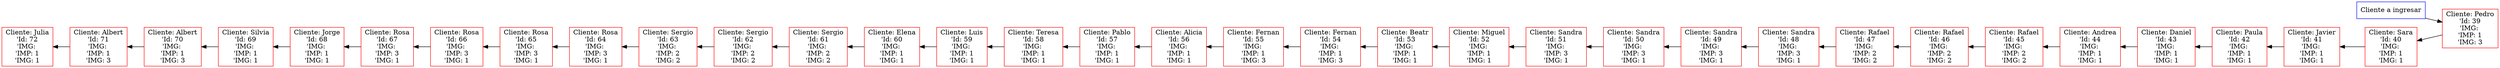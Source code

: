  digraph G {
 rankdir=LR;
 inicio [label="Cliente a ingresar", color="blue", shape="rectangle"];
 node39 [label="Cliente: Pedro\n'Id: 39\n'IMG: \n'IMP: 1\n'IMG: 3", color="red", shape="rectangle"];
 node40 -> node39 [dir="back"];
 node40 [label="Cliente: Sara\n'Id: 40\n'IMG: \n'IMP: 1\n'IMG: 1", color="red", shape="rectangle"];
 node41 -> node40 [dir="back"];
 node41 [label="Cliente: Javier\n'Id: 41\n'IMG: \n'IMP: 1\n'IMG: 1", color="red", shape="rectangle"];
 node42 -> node41 [dir="back"];
 node42 [label="Cliente: Paula\n'Id: 42\n'IMG: \n'IMP: 1\n'IMG: 1", color="red", shape="rectangle"];
 node43 -> node42 [dir="back"];
 node43 [label="Cliente: Daniel\n'Id: 43\n'IMG: \n'IMP: 1\n'IMG: 1", color="red", shape="rectangle"];
 node44 -> node43 [dir="back"];
 node44 [label="Cliente: Andrea\n'Id: 44\n'IMG: \n'IMP: 1\n'IMG: 1", color="red", shape="rectangle"];
 node45 -> node44 [dir="back"];
 node45 [label="Cliente: Rafael\n'Id: 45\n'IMG: \n'IMP: 2\n'IMG: 2", color="red", shape="rectangle"];
 node46 -> node45 [dir="back"];
 node46 [label="Cliente: Rafael\n'Id: 46\n'IMG: \n'IMP: 2\n'IMG: 2", color="red", shape="rectangle"];
 node47 -> node46 [dir="back"];
 node47 [label="Cliente: Rafael\n'Id: 47\n'IMG: \n'IMP: 2\n'IMG: 2", color="red", shape="rectangle"];
 node48 -> node47 [dir="back"];
 node48 [label="Cliente: Sandra\n'Id: 48\n'IMG: \n'IMP: 3\n'IMG: 1", color="red", shape="rectangle"];
 node49 -> node48 [dir="back"];
 node49 [label="Cliente: Sandra\n'Id: 49\n'IMG: \n'IMP: 3\n'IMG: 1", color="red", shape="rectangle"];
 node50 -> node49 [dir="back"];
 node50 [label="Cliente: Sandra\n'Id: 50\n'IMG: \n'IMP: 3\n'IMG: 1", color="red", shape="rectangle"];
 node51 -> node50 [dir="back"];
 node51 [label="Cliente: Sandra\n'Id: 51\n'IMG: \n'IMP: 3\n'IMG: 1", color="red", shape="rectangle"];
 node52 -> node51 [dir="back"];
 node52 [label="Cliente: Miguel\n'Id: 52\n'IMG: \n'IMP: 1\n'IMG: 1", color="red", shape="rectangle"];
 node53 -> node52 [dir="back"];
 node53 [label="Cliente: Beatr\n'Id: 53\n'IMG: \n'IMP: 1\n'IMG: 1", color="red", shape="rectangle"];
 node54 -> node53 [dir="back"];
 node54 [label="Cliente: Fernan\n'Id: 54\n'IMG: \n'IMP: 1\n'IMG: 3", color="red", shape="rectangle"];
 node55 -> node54 [dir="back"];
 node55 [label="Cliente: Fernan\n'Id: 55\n'IMG: \n'IMP: 1\n'IMG: 3", color="red", shape="rectangle"];
 node56 -> node55 [dir="back"];
 node56 [label="Cliente: Alicia\n'Id: 56\n'IMG: \n'IMP: 1\n'IMG: 1", color="red", shape="rectangle"];
 node57 -> node56 [dir="back"];
 node57 [label="Cliente: Pablo\n'Id: 57\n'IMG: \n'IMP: 1\n'IMG: 1", color="red", shape="rectangle"];
 node58 -> node57 [dir="back"];
 node58 [label="Cliente: Teresa\n'Id: 58\n'IMG: \n'IMP: 1\n'IMG: 1", color="red", shape="rectangle"];
 node59 -> node58 [dir="back"];
 node59 [label="Cliente: Luis\n'Id: 59\n'IMG: \n'IMP: 1\n'IMG: 1", color="red", shape="rectangle"];
 node60 -> node59 [dir="back"];
 node60 [label="Cliente: Elena\n'Id: 60\n'IMG: \n'IMP: 1\n'IMG: 1", color="red", shape="rectangle"];
 node61 -> node60 [dir="back"];
 node61 [label="Cliente: Sergio\n'Id: 61\n'IMG: \n'IMP: 2\n'IMG: 2", color="red", shape="rectangle"];
 node62 -> node61 [dir="back"];
 node62 [label="Cliente: Sergio\n'Id: 62\n'IMG: \n'IMP: 2\n'IMG: 2", color="red", shape="rectangle"];
 node63 -> node62 [dir="back"];
 node63 [label="Cliente: Sergio\n'Id: 63\n'IMG: \n'IMP: 2\n'IMG: 2", color="red", shape="rectangle"];
 node64 -> node63 [dir="back"];
 node64 [label="Cliente: Rosa\n'Id: 64\n'IMG: \n'IMP: 3\n'IMG: 1", color="red", shape="rectangle"];
 node65 -> node64 [dir="back"];
 node65 [label="Cliente: Rosa\n'Id: 65\n'IMG: \n'IMP: 3\n'IMG: 1", color="red", shape="rectangle"];
 node66 -> node65 [dir="back"];
 node66 [label="Cliente: Rosa\n'Id: 66\n'IMG: \n'IMP: 3\n'IMG: 1", color="red", shape="rectangle"];
 node67 -> node66 [dir="back"];
 node67 [label="Cliente: Rosa\n'Id: 67\n'IMG: \n'IMP: 3\n'IMG: 1", color="red", shape="rectangle"];
 node68 -> node67 [dir="back"];
 node68 [label="Cliente: Jorge\n'Id: 68\n'IMG: \n'IMP: 1\n'IMG: 1", color="red", shape="rectangle"];
 node69 -> node68 [dir="back"];
 node69 [label="Cliente: Silvia\n'Id: 69\n'IMG: \n'IMP: 1\n'IMG: 1", color="red", shape="rectangle"];
 node70 -> node69 [dir="back"];
 node70 [label="Cliente: Albert\n'Id: 70\n'IMG: \n'IMP: 1\n'IMG: 3", color="red", shape="rectangle"];
 node71 -> node70 [dir="back"];
 node71 [label="Cliente: Albert\n'Id: 71\n'IMG: \n'IMP: 1\n'IMG: 3", color="red", shape="rectangle"];
 node72 -> node71 [dir="back"];
 node72 [label="Cliente: Julia\n'Id: 72\n'IMG: \n'IMP: 1\n'IMG: 1", color="red", shape="rectangle"];
 inicio -> node39 [dir="fordward"];
 }
